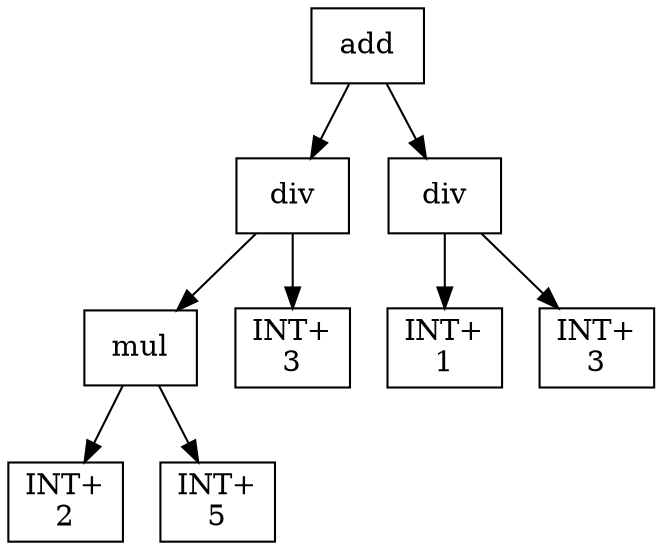 digraph expr {
  node [shape=box];
  n1 [label="add"];
  n2 [label="div"];
  n3 [label="mul"];
  n4 [label="INT+\n2"];
  n5 [label="INT+\n5"];
  n3 -> n4;
  n3 -> n5;
  n6 [label="INT+\n3"];
  n2 -> n3;
  n2 -> n6;
  n7 [label="div"];
  n8 [label="INT+\n1"];
  n9 [label="INT+\n3"];
  n7 -> n8;
  n7 -> n9;
  n1 -> n2;
  n1 -> n7;
}